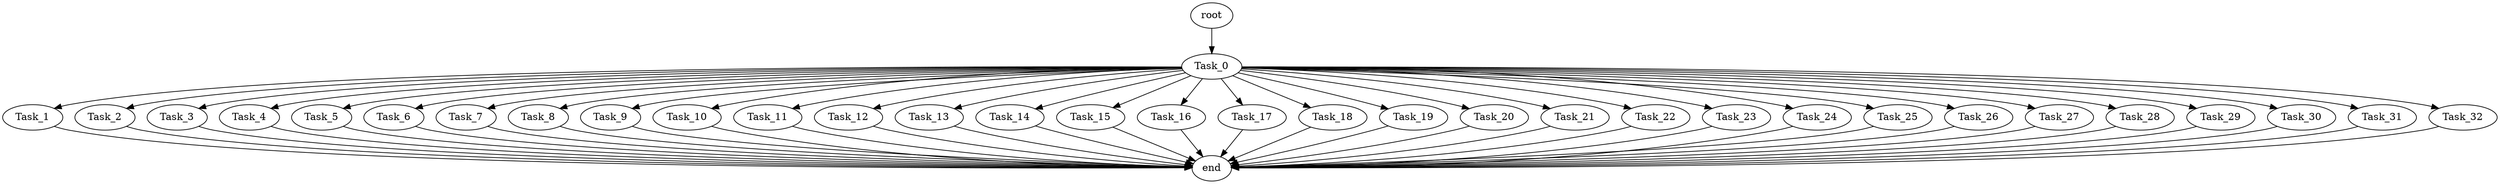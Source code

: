 digraph Distribution {
    root    [size=2]; 
    Task_0  [size=1000000000];
    Task_1  [size=1000000000];
    Task_2  [size=1000000000];
    Task_3  [size=1000000000];
    Task_4  [size=1000000000];
    Task_5  [size=1000000000];
    Task_6  [size=1000000000];
    Task_7  [size=1000000000];
    Task_8  [size=1000000000];
    Task_9  [size=1000000000];
    Task_10 [size=1000000000];
    Task_11 [size=1000000000];
    Task_12 [size=1000000000];
    Task_13 [size=1000000000];
    Task_14 [size=1000000000];
    Task_15 [size=1000000000];
    Task_16 [size=1000000000];
    Task_17 [size=1000000000];
    Task_18 [size=1000000000];
    Task_19 [size=1000000000];
    Task_20 [size=1000000000];
    Task_21 [size=1000000000];
    Task_22 [size=1000000000];
    Task_23 [size=1000000000];
    Task_24 [size=1000000000];
    Task_25 [size=1000000000];
    Task_26 [size=1000000000];
    Task_27 [size=1000000000];
    Task_28 [size=1000000000];
    Task_29 [size=1000000000];
    Task_30 [size=1000000000];
    Task_31 [size=1000000000];
    Task_32 [size=1000000000];
    end     [size=2];

    // Not considered for execution but required.
    root -> Task_0   [size=2];
    
    Task_0 -> Task_1  [size=2000000000];
    Task_0 -> Task_2  [size=2000000000];
    Task_0 -> Task_3  [size=2000000000];
    Task_0 -> Task_4  [size=2000000000];
    Task_0 -> Task_5  [size=2000000000];
    Task_0 -> Task_6  [size=2000000000];
    Task_0 -> Task_7  [size=2000000000];
    Task_0 -> Task_8  [size=2000000000];
    Task_0 -> Task_9  [size=2000000000];
    Task_0 -> Task_10 [size=2000000000];
    Task_0 -> Task_11 [size=2000000000];
    Task_0 -> Task_12 [size=2000000000];
    Task_0 -> Task_13 [size=2000000000];
    Task_0 -> Task_14 [size=2000000000];
    Task_0 -> Task_15 [size=2000000000];
    Task_0 -> Task_16 [size=2000000000];
    Task_0 -> Task_17 [size=2000000000];
    Task_0 -> Task_18 [size=2000000000];
    Task_0 -> Task_19 [size=2000000000];
    Task_0 -> Task_20 [size=2000000000];
    Task_0 -> Task_21 [size=2000000000];
    Task_0 -> Task_22 [size=2000000000];
    Task_0 -> Task_23 [size=2000000000];
    Task_0 -> Task_24 [size=2000000000];
    Task_0 -> Task_25 [size=2000000000];
    Task_0 -> Task_26 [size=2000000000];
    Task_0 -> Task_27 [size=2000000000];
    Task_0 -> Task_28 [size=2000000000];
    Task_0 -> Task_29 [size=2000000000];
    Task_0 -> Task_30 [size=2000000000];
    Task_0 -> Task_31 [size=2000000000];
    Task_0 -> Task_32 [size=2000000000];

    // Not considered for execution but required.
    Task_1 -> end    [size=2];
    Task_2 -> end    [size=2];
    Task_3 -> end    [size=2];
    Task_4 -> end    [size=2];
    Task_5 -> end    [size=2];
    Task_6 -> end    [size=2];
    Task_7 -> end    [size=2];
    Task_8 -> end    [size=2];
    Task_9 -> end    [size=2];
    Task_10 -> end    [size=2];
    Task_11 -> end    [size=2];
    Task_12 -> end    [size=2];
    Task_13 -> end    [size=2];
    Task_14 -> end    [size=2];
    Task_15 -> end    [size=2];
    Task_16 -> end    [size=2];
    Task_17 -> end    [size=2];
    Task_18 -> end    [size=2];
    Task_19 -> end    [size=2];
    Task_20 -> end    [size=2];
    Task_21 -> end    [size=2];
    Task_22 -> end    [size=2];
    Task_23 -> end    [size=2];
    Task_24 -> end    [size=2];
    Task_25 -> end    [size=2];
    Task_26 -> end    [size=2];
    Task_27 -> end    [size=2];
    Task_28 -> end    [size=2];
    Task_29 -> end    [size=2];
    Task_30 -> end    [size=2];
    Task_31 -> end    [size=2];
    Task_32 -> end    [size=2];
}